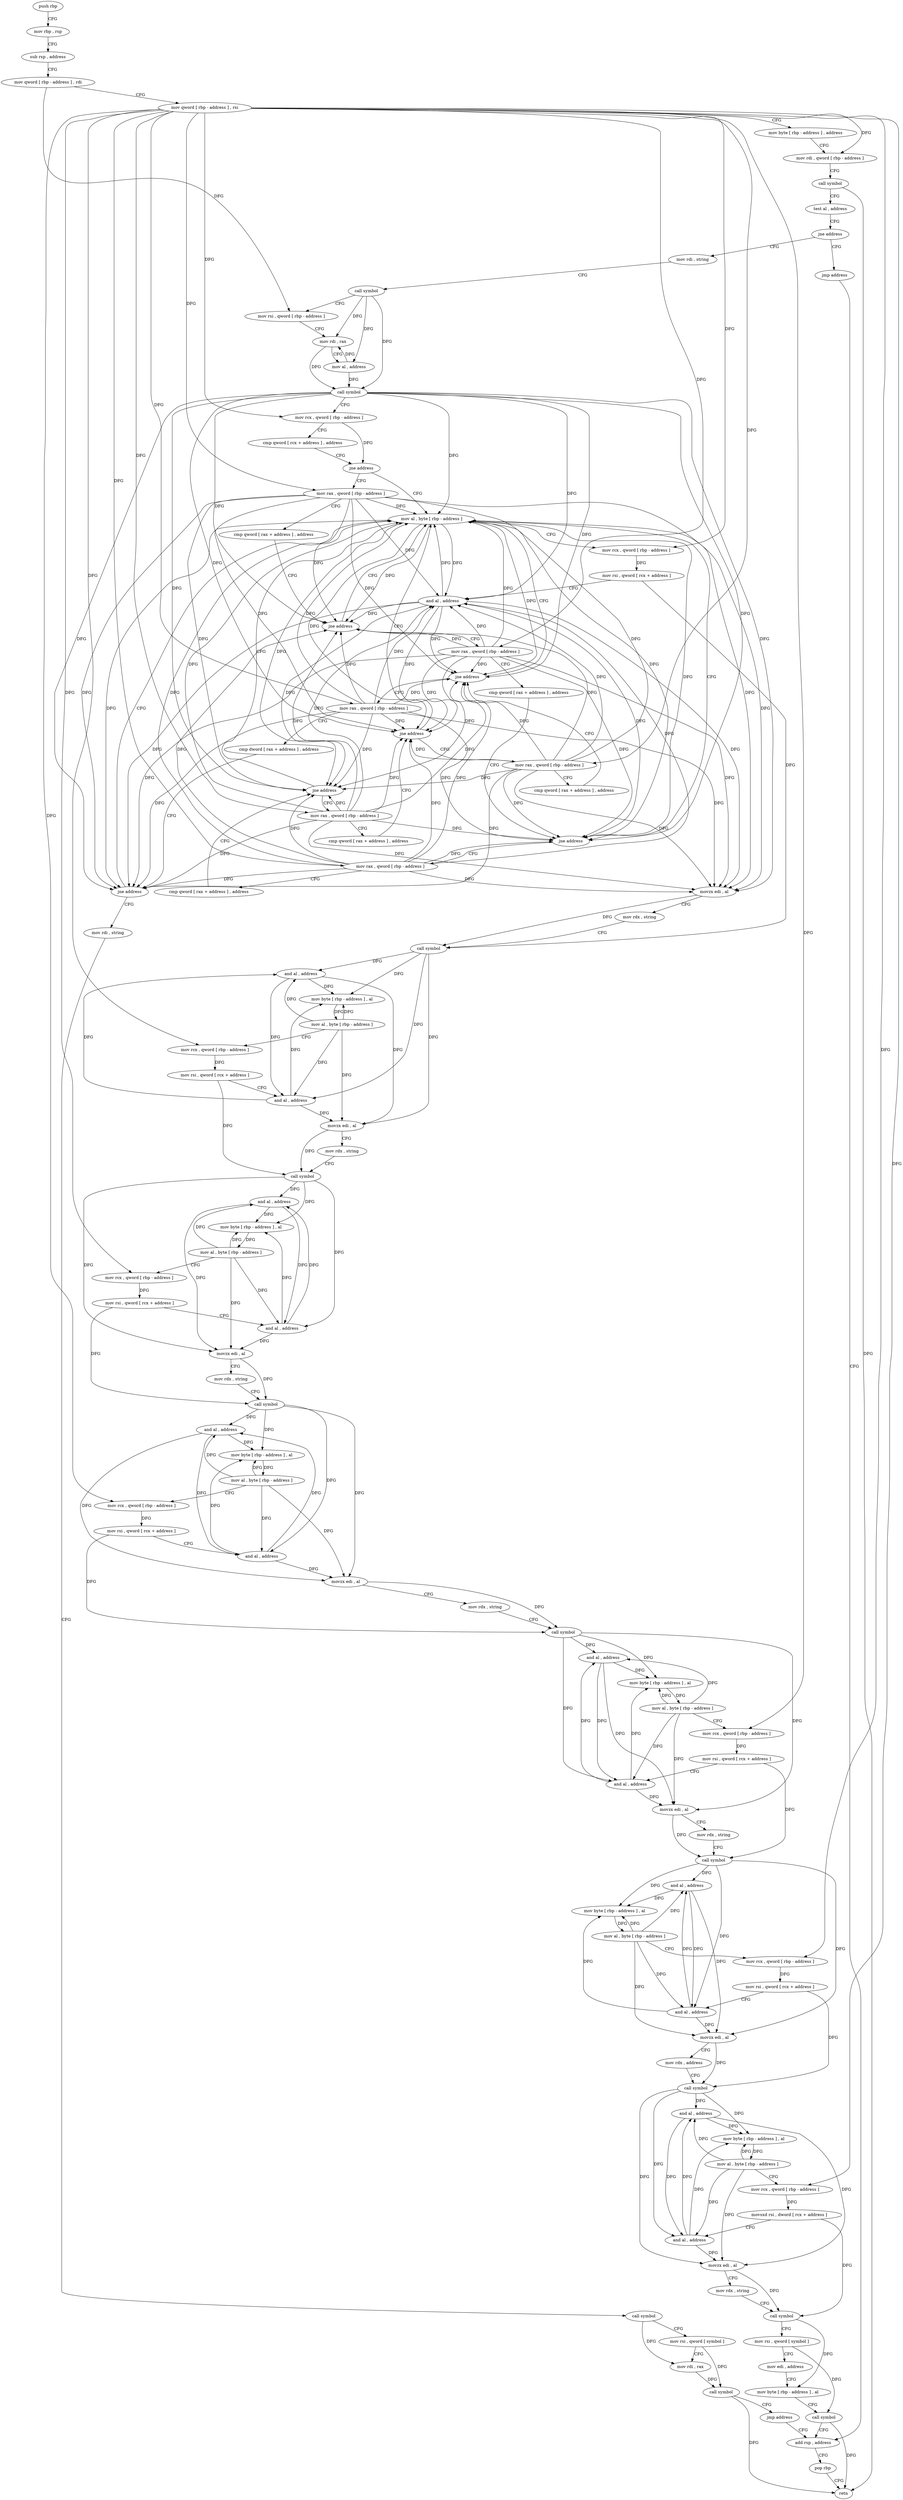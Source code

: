 digraph "func" {
"4396080" [label = "push rbp" ]
"4396081" [label = "mov rbp , rsp" ]
"4396084" [label = "sub rsp , address" ]
"4396088" [label = "mov qword [ rbp - address ] , rdi" ]
"4396092" [label = "mov qword [ rbp - address ] , rsi" ]
"4396096" [label = "mov byte [ rbp - address ] , address" ]
"4396100" [label = "mov rdi , qword [ rbp - address ]" ]
"4396104" [label = "call symbol" ]
"4396109" [label = "test al , address" ]
"4396111" [label = "jne address" ]
"4396122" [label = "mov rdi , string" ]
"4396117" [label = "jmp address" ]
"4396132" [label = "call symbol" ]
"4396137" [label = "mov rsi , qword [ rbp - address ]" ]
"4396141" [label = "mov rdi , rax" ]
"4396144" [label = "mov al , address" ]
"4396146" [label = "call symbol" ]
"4396151" [label = "mov rcx , qword [ rbp - address ]" ]
"4396155" [label = "cmp qword [ rcx + address ] , address" ]
"4396160" [label = "jne address" ]
"4396303" [label = "mov al , byte [ rbp - address ]" ]
"4396166" [label = "mov rax , qword [ rbp - address ]" ]
"4396583" [label = "add rsp , address" ]
"4396306" [label = "mov rcx , qword [ rbp - address ]" ]
"4396310" [label = "mov rsi , qword [ rcx + address ]" ]
"4396314" [label = "and al , address" ]
"4396316" [label = "movzx edi , al" ]
"4396319" [label = "mov rdx , string" ]
"4396329" [label = "call symbol" ]
"4396334" [label = "and al , address" ]
"4396336" [label = "mov byte [ rbp - address ] , al" ]
"4396339" [label = "mov al , byte [ rbp - address ]" ]
"4396342" [label = "mov rcx , qword [ rbp - address ]" ]
"4396346" [label = "mov rsi , qword [ rcx + address ]" ]
"4396350" [label = "and al , address" ]
"4396352" [label = "movzx edi , al" ]
"4396355" [label = "mov rdx , string" ]
"4396365" [label = "call symbol" ]
"4396370" [label = "and al , address" ]
"4396372" [label = "mov byte [ rbp - address ] , al" ]
"4396375" [label = "mov al , byte [ rbp - address ]" ]
"4396378" [label = "mov rcx , qword [ rbp - address ]" ]
"4396382" [label = "mov rsi , qword [ rcx + address ]" ]
"4396386" [label = "and al , address" ]
"4396388" [label = "movzx edi , al" ]
"4396391" [label = "mov rdx , string" ]
"4396401" [label = "call symbol" ]
"4396406" [label = "and al , address" ]
"4396408" [label = "mov byte [ rbp - address ] , al" ]
"4396411" [label = "mov al , byte [ rbp - address ]" ]
"4396414" [label = "mov rcx , qword [ rbp - address ]" ]
"4396418" [label = "mov rsi , qword [ rcx + address ]" ]
"4396425" [label = "and al , address" ]
"4396427" [label = "movzx edi , al" ]
"4396430" [label = "mov rdx , string" ]
"4396440" [label = "call symbol" ]
"4396445" [label = "and al , address" ]
"4396447" [label = "mov byte [ rbp - address ] , al" ]
"4396450" [label = "mov al , byte [ rbp - address ]" ]
"4396453" [label = "mov rcx , qword [ rbp - address ]" ]
"4396457" [label = "mov rsi , qword [ rcx + address ]" ]
"4396464" [label = "and al , address" ]
"4396466" [label = "movzx edi , al" ]
"4396469" [label = "mov rdx , string" ]
"4396479" [label = "call symbol" ]
"4396484" [label = "and al , address" ]
"4396486" [label = "mov byte [ rbp - address ] , al" ]
"4396489" [label = "mov al , byte [ rbp - address ]" ]
"4396492" [label = "mov rcx , qword [ rbp - address ]" ]
"4396496" [label = "mov rsi , qword [ rcx + address ]" ]
"4396503" [label = "and al , address" ]
"4396505" [label = "movzx edi , al" ]
"4396508" [label = "mov rdx , address" ]
"4396518" [label = "call symbol" ]
"4396523" [label = "and al , address" ]
"4396525" [label = "mov byte [ rbp - address ] , al" ]
"4396528" [label = "mov al , byte [ rbp - address ]" ]
"4396531" [label = "mov rcx , qword [ rbp - address ]" ]
"4396535" [label = "movsxd rsi , dword [ rcx + address ]" ]
"4396542" [label = "and al , address" ]
"4396544" [label = "movzx edi , al" ]
"4396547" [label = "mov rdx , string" ]
"4396557" [label = "call symbol" ]
"4396562" [label = "mov rsi , qword [ symbol ]" ]
"4396570" [label = "mov edi , address" ]
"4396575" [label = "mov byte [ rbp - address ] , al" ]
"4396578" [label = "call symbol" ]
"4396170" [label = "cmp qword [ rax + address ] , address" ]
"4396175" [label = "jne address" ]
"4396181" [label = "mov rax , qword [ rbp - address ]" ]
"4396587" [label = "pop rbp" ]
"4396588" [label = "retn" ]
"4396185" [label = "cmp qword [ rax + address ] , address" ]
"4396190" [label = "jne address" ]
"4396196" [label = "mov rax , qword [ rbp - address ]" ]
"4396200" [label = "cmp qword [ rax + address ] , address" ]
"4396208" [label = "jne address" ]
"4396214" [label = "mov rax , qword [ rbp - address ]" ]
"4396218" [label = "cmp qword [ rax + address ] , address" ]
"4396226" [label = "jne address" ]
"4396232" [label = "mov rax , qword [ rbp - address ]" ]
"4396236" [label = "cmp qword [ rax + address ] , address" ]
"4396244" [label = "jne address" ]
"4396250" [label = "mov rax , qword [ rbp - address ]" ]
"4396254" [label = "cmp dword [ rax + address ] , address" ]
"4396261" [label = "jne address" ]
"4396267" [label = "mov rdi , string" ]
"4396277" [label = "call symbol" ]
"4396282" [label = "mov rsi , qword [ symbol ]" ]
"4396290" [label = "mov rdi , rax" ]
"4396293" [label = "call symbol" ]
"4396298" [label = "jmp address" ]
"4396080" -> "4396081" [ label = "CFG" ]
"4396081" -> "4396084" [ label = "CFG" ]
"4396084" -> "4396088" [ label = "CFG" ]
"4396088" -> "4396092" [ label = "CFG" ]
"4396088" -> "4396137" [ label = "DFG" ]
"4396092" -> "4396096" [ label = "CFG" ]
"4396092" -> "4396100" [ label = "DFG" ]
"4396092" -> "4396151" [ label = "DFG" ]
"4396092" -> "4396306" [ label = "DFG" ]
"4396092" -> "4396342" [ label = "DFG" ]
"4396092" -> "4396378" [ label = "DFG" ]
"4396092" -> "4396414" [ label = "DFG" ]
"4396092" -> "4396453" [ label = "DFG" ]
"4396092" -> "4396492" [ label = "DFG" ]
"4396092" -> "4396531" [ label = "DFG" ]
"4396092" -> "4396166" [ label = "DFG" ]
"4396092" -> "4396181" [ label = "DFG" ]
"4396092" -> "4396196" [ label = "DFG" ]
"4396092" -> "4396214" [ label = "DFG" ]
"4396092" -> "4396232" [ label = "DFG" ]
"4396092" -> "4396250" [ label = "DFG" ]
"4396096" -> "4396100" [ label = "CFG" ]
"4396100" -> "4396104" [ label = "CFG" ]
"4396104" -> "4396109" [ label = "CFG" ]
"4396104" -> "4396588" [ label = "DFG" ]
"4396109" -> "4396111" [ label = "CFG" ]
"4396111" -> "4396122" [ label = "CFG" ]
"4396111" -> "4396117" [ label = "CFG" ]
"4396122" -> "4396132" [ label = "CFG" ]
"4396117" -> "4396583" [ label = "CFG" ]
"4396132" -> "4396137" [ label = "CFG" ]
"4396132" -> "4396141" [ label = "DFG" ]
"4396132" -> "4396144" [ label = "DFG" ]
"4396132" -> "4396146" [ label = "DFG" ]
"4396137" -> "4396141" [ label = "CFG" ]
"4396141" -> "4396144" [ label = "CFG" ]
"4396141" -> "4396146" [ label = "DFG" ]
"4396144" -> "4396146" [ label = "DFG" ]
"4396144" -> "4396141" [ label = "DFG" ]
"4396146" -> "4396151" [ label = "CFG" ]
"4396146" -> "4396303" [ label = "DFG" ]
"4396146" -> "4396314" [ label = "DFG" ]
"4396146" -> "4396316" [ label = "DFG" ]
"4396146" -> "4396175" [ label = "DFG" ]
"4396146" -> "4396190" [ label = "DFG" ]
"4396146" -> "4396208" [ label = "DFG" ]
"4396146" -> "4396226" [ label = "DFG" ]
"4396146" -> "4396244" [ label = "DFG" ]
"4396146" -> "4396261" [ label = "DFG" ]
"4396151" -> "4396155" [ label = "CFG" ]
"4396151" -> "4396160" [ label = "DFG" ]
"4396155" -> "4396160" [ label = "CFG" ]
"4396160" -> "4396303" [ label = "CFG" ]
"4396160" -> "4396166" [ label = "CFG" ]
"4396303" -> "4396306" [ label = "CFG" ]
"4396303" -> "4396314" [ label = "DFG" ]
"4396303" -> "4396316" [ label = "DFG" ]
"4396303" -> "4396175" [ label = "DFG" ]
"4396303" -> "4396190" [ label = "DFG" ]
"4396303" -> "4396208" [ label = "DFG" ]
"4396303" -> "4396226" [ label = "DFG" ]
"4396303" -> "4396244" [ label = "DFG" ]
"4396303" -> "4396261" [ label = "DFG" ]
"4396166" -> "4396170" [ label = "CFG" ]
"4396166" -> "4396303" [ label = "DFG" ]
"4396166" -> "4396314" [ label = "DFG" ]
"4396166" -> "4396316" [ label = "DFG" ]
"4396166" -> "4396175" [ label = "DFG" ]
"4396166" -> "4396190" [ label = "DFG" ]
"4396166" -> "4396208" [ label = "DFG" ]
"4396166" -> "4396226" [ label = "DFG" ]
"4396166" -> "4396244" [ label = "DFG" ]
"4396166" -> "4396261" [ label = "DFG" ]
"4396583" -> "4396587" [ label = "CFG" ]
"4396306" -> "4396310" [ label = "DFG" ]
"4396310" -> "4396314" [ label = "CFG" ]
"4396310" -> "4396329" [ label = "DFG" ]
"4396314" -> "4396316" [ label = "DFG" ]
"4396314" -> "4396303" [ label = "DFG" ]
"4396314" -> "4396175" [ label = "DFG" ]
"4396314" -> "4396190" [ label = "DFG" ]
"4396314" -> "4396208" [ label = "DFG" ]
"4396314" -> "4396226" [ label = "DFG" ]
"4396314" -> "4396244" [ label = "DFG" ]
"4396314" -> "4396261" [ label = "DFG" ]
"4396316" -> "4396319" [ label = "CFG" ]
"4396316" -> "4396329" [ label = "DFG" ]
"4396319" -> "4396329" [ label = "CFG" ]
"4396329" -> "4396334" [ label = "DFG" ]
"4396329" -> "4396336" [ label = "DFG" ]
"4396329" -> "4396350" [ label = "DFG" ]
"4396329" -> "4396352" [ label = "DFG" ]
"4396334" -> "4396336" [ label = "DFG" ]
"4396334" -> "4396350" [ label = "DFG" ]
"4396334" -> "4396352" [ label = "DFG" ]
"4396336" -> "4396339" [ label = "DFG" ]
"4396339" -> "4396342" [ label = "CFG" ]
"4396339" -> "4396334" [ label = "DFG" ]
"4396339" -> "4396336" [ label = "DFG" ]
"4396339" -> "4396350" [ label = "DFG" ]
"4396339" -> "4396352" [ label = "DFG" ]
"4396342" -> "4396346" [ label = "DFG" ]
"4396346" -> "4396350" [ label = "CFG" ]
"4396346" -> "4396365" [ label = "DFG" ]
"4396350" -> "4396352" [ label = "DFG" ]
"4396350" -> "4396334" [ label = "DFG" ]
"4396350" -> "4396336" [ label = "DFG" ]
"4396352" -> "4396355" [ label = "CFG" ]
"4396352" -> "4396365" [ label = "DFG" ]
"4396355" -> "4396365" [ label = "CFG" ]
"4396365" -> "4396370" [ label = "DFG" ]
"4396365" -> "4396372" [ label = "DFG" ]
"4396365" -> "4396386" [ label = "DFG" ]
"4396365" -> "4396388" [ label = "DFG" ]
"4396370" -> "4396372" [ label = "DFG" ]
"4396370" -> "4396386" [ label = "DFG" ]
"4396370" -> "4396388" [ label = "DFG" ]
"4396372" -> "4396375" [ label = "DFG" ]
"4396375" -> "4396378" [ label = "CFG" ]
"4396375" -> "4396370" [ label = "DFG" ]
"4396375" -> "4396372" [ label = "DFG" ]
"4396375" -> "4396386" [ label = "DFG" ]
"4396375" -> "4396388" [ label = "DFG" ]
"4396378" -> "4396382" [ label = "DFG" ]
"4396382" -> "4396386" [ label = "CFG" ]
"4396382" -> "4396401" [ label = "DFG" ]
"4396386" -> "4396388" [ label = "DFG" ]
"4396386" -> "4396370" [ label = "DFG" ]
"4396386" -> "4396372" [ label = "DFG" ]
"4396388" -> "4396391" [ label = "CFG" ]
"4396388" -> "4396401" [ label = "DFG" ]
"4396391" -> "4396401" [ label = "CFG" ]
"4396401" -> "4396406" [ label = "DFG" ]
"4396401" -> "4396408" [ label = "DFG" ]
"4396401" -> "4396425" [ label = "DFG" ]
"4396401" -> "4396427" [ label = "DFG" ]
"4396406" -> "4396408" [ label = "DFG" ]
"4396406" -> "4396425" [ label = "DFG" ]
"4396406" -> "4396427" [ label = "DFG" ]
"4396408" -> "4396411" [ label = "DFG" ]
"4396411" -> "4396414" [ label = "CFG" ]
"4396411" -> "4396406" [ label = "DFG" ]
"4396411" -> "4396408" [ label = "DFG" ]
"4396411" -> "4396425" [ label = "DFG" ]
"4396411" -> "4396427" [ label = "DFG" ]
"4396414" -> "4396418" [ label = "DFG" ]
"4396418" -> "4396425" [ label = "CFG" ]
"4396418" -> "4396440" [ label = "DFG" ]
"4396425" -> "4396427" [ label = "DFG" ]
"4396425" -> "4396406" [ label = "DFG" ]
"4396425" -> "4396408" [ label = "DFG" ]
"4396427" -> "4396430" [ label = "CFG" ]
"4396427" -> "4396440" [ label = "DFG" ]
"4396430" -> "4396440" [ label = "CFG" ]
"4396440" -> "4396445" [ label = "DFG" ]
"4396440" -> "4396447" [ label = "DFG" ]
"4396440" -> "4396464" [ label = "DFG" ]
"4396440" -> "4396466" [ label = "DFG" ]
"4396445" -> "4396447" [ label = "DFG" ]
"4396445" -> "4396464" [ label = "DFG" ]
"4396445" -> "4396466" [ label = "DFG" ]
"4396447" -> "4396450" [ label = "DFG" ]
"4396450" -> "4396453" [ label = "CFG" ]
"4396450" -> "4396445" [ label = "DFG" ]
"4396450" -> "4396447" [ label = "DFG" ]
"4396450" -> "4396464" [ label = "DFG" ]
"4396450" -> "4396466" [ label = "DFG" ]
"4396453" -> "4396457" [ label = "DFG" ]
"4396457" -> "4396464" [ label = "CFG" ]
"4396457" -> "4396479" [ label = "DFG" ]
"4396464" -> "4396466" [ label = "DFG" ]
"4396464" -> "4396445" [ label = "DFG" ]
"4396464" -> "4396447" [ label = "DFG" ]
"4396466" -> "4396469" [ label = "CFG" ]
"4396466" -> "4396479" [ label = "DFG" ]
"4396469" -> "4396479" [ label = "CFG" ]
"4396479" -> "4396484" [ label = "DFG" ]
"4396479" -> "4396486" [ label = "DFG" ]
"4396479" -> "4396503" [ label = "DFG" ]
"4396479" -> "4396505" [ label = "DFG" ]
"4396484" -> "4396486" [ label = "DFG" ]
"4396484" -> "4396503" [ label = "DFG" ]
"4396484" -> "4396505" [ label = "DFG" ]
"4396486" -> "4396489" [ label = "DFG" ]
"4396489" -> "4396492" [ label = "CFG" ]
"4396489" -> "4396484" [ label = "DFG" ]
"4396489" -> "4396486" [ label = "DFG" ]
"4396489" -> "4396503" [ label = "DFG" ]
"4396489" -> "4396505" [ label = "DFG" ]
"4396492" -> "4396496" [ label = "DFG" ]
"4396496" -> "4396503" [ label = "CFG" ]
"4396496" -> "4396518" [ label = "DFG" ]
"4396503" -> "4396505" [ label = "DFG" ]
"4396503" -> "4396484" [ label = "DFG" ]
"4396503" -> "4396486" [ label = "DFG" ]
"4396505" -> "4396508" [ label = "CFG" ]
"4396505" -> "4396518" [ label = "DFG" ]
"4396508" -> "4396518" [ label = "CFG" ]
"4396518" -> "4396523" [ label = "DFG" ]
"4396518" -> "4396525" [ label = "DFG" ]
"4396518" -> "4396542" [ label = "DFG" ]
"4396518" -> "4396544" [ label = "DFG" ]
"4396523" -> "4396525" [ label = "DFG" ]
"4396523" -> "4396542" [ label = "DFG" ]
"4396523" -> "4396544" [ label = "DFG" ]
"4396525" -> "4396528" [ label = "DFG" ]
"4396528" -> "4396531" [ label = "CFG" ]
"4396528" -> "4396523" [ label = "DFG" ]
"4396528" -> "4396525" [ label = "DFG" ]
"4396528" -> "4396542" [ label = "DFG" ]
"4396528" -> "4396544" [ label = "DFG" ]
"4396531" -> "4396535" [ label = "DFG" ]
"4396535" -> "4396542" [ label = "CFG" ]
"4396535" -> "4396557" [ label = "DFG" ]
"4396542" -> "4396544" [ label = "DFG" ]
"4396542" -> "4396523" [ label = "DFG" ]
"4396542" -> "4396525" [ label = "DFG" ]
"4396544" -> "4396547" [ label = "CFG" ]
"4396544" -> "4396557" [ label = "DFG" ]
"4396547" -> "4396557" [ label = "CFG" ]
"4396557" -> "4396562" [ label = "CFG" ]
"4396557" -> "4396575" [ label = "DFG" ]
"4396562" -> "4396570" [ label = "CFG" ]
"4396562" -> "4396578" [ label = "DFG" ]
"4396570" -> "4396575" [ label = "CFG" ]
"4396575" -> "4396578" [ label = "CFG" ]
"4396578" -> "4396583" [ label = "CFG" ]
"4396578" -> "4396588" [ label = "DFG" ]
"4396170" -> "4396175" [ label = "CFG" ]
"4396175" -> "4396303" [ label = "CFG" ]
"4396175" -> "4396181" [ label = "CFG" ]
"4396181" -> "4396185" [ label = "CFG" ]
"4396181" -> "4396303" [ label = "DFG" ]
"4396181" -> "4396314" [ label = "DFG" ]
"4396181" -> "4396316" [ label = "DFG" ]
"4396181" -> "4396175" [ label = "DFG" ]
"4396181" -> "4396190" [ label = "DFG" ]
"4396181" -> "4396208" [ label = "DFG" ]
"4396181" -> "4396226" [ label = "DFG" ]
"4396181" -> "4396244" [ label = "DFG" ]
"4396181" -> "4396261" [ label = "DFG" ]
"4396587" -> "4396588" [ label = "CFG" ]
"4396185" -> "4396190" [ label = "CFG" ]
"4396190" -> "4396303" [ label = "CFG" ]
"4396190" -> "4396196" [ label = "CFG" ]
"4396196" -> "4396200" [ label = "CFG" ]
"4396196" -> "4396303" [ label = "DFG" ]
"4396196" -> "4396314" [ label = "DFG" ]
"4396196" -> "4396316" [ label = "DFG" ]
"4396196" -> "4396175" [ label = "DFG" ]
"4396196" -> "4396190" [ label = "DFG" ]
"4396196" -> "4396208" [ label = "DFG" ]
"4396196" -> "4396226" [ label = "DFG" ]
"4396196" -> "4396244" [ label = "DFG" ]
"4396196" -> "4396261" [ label = "DFG" ]
"4396200" -> "4396208" [ label = "CFG" ]
"4396208" -> "4396303" [ label = "CFG" ]
"4396208" -> "4396214" [ label = "CFG" ]
"4396214" -> "4396218" [ label = "CFG" ]
"4396214" -> "4396303" [ label = "DFG" ]
"4396214" -> "4396314" [ label = "DFG" ]
"4396214" -> "4396316" [ label = "DFG" ]
"4396214" -> "4396175" [ label = "DFG" ]
"4396214" -> "4396190" [ label = "DFG" ]
"4396214" -> "4396208" [ label = "DFG" ]
"4396214" -> "4396226" [ label = "DFG" ]
"4396214" -> "4396244" [ label = "DFG" ]
"4396214" -> "4396261" [ label = "DFG" ]
"4396218" -> "4396226" [ label = "CFG" ]
"4396226" -> "4396303" [ label = "CFG" ]
"4396226" -> "4396232" [ label = "CFG" ]
"4396232" -> "4396236" [ label = "CFG" ]
"4396232" -> "4396303" [ label = "DFG" ]
"4396232" -> "4396314" [ label = "DFG" ]
"4396232" -> "4396316" [ label = "DFG" ]
"4396232" -> "4396175" [ label = "DFG" ]
"4396232" -> "4396190" [ label = "DFG" ]
"4396232" -> "4396208" [ label = "DFG" ]
"4396232" -> "4396226" [ label = "DFG" ]
"4396232" -> "4396244" [ label = "DFG" ]
"4396232" -> "4396261" [ label = "DFG" ]
"4396236" -> "4396244" [ label = "CFG" ]
"4396244" -> "4396303" [ label = "CFG" ]
"4396244" -> "4396250" [ label = "CFG" ]
"4396250" -> "4396254" [ label = "CFG" ]
"4396250" -> "4396303" [ label = "DFG" ]
"4396250" -> "4396314" [ label = "DFG" ]
"4396250" -> "4396316" [ label = "DFG" ]
"4396250" -> "4396175" [ label = "DFG" ]
"4396250" -> "4396190" [ label = "DFG" ]
"4396250" -> "4396208" [ label = "DFG" ]
"4396250" -> "4396226" [ label = "DFG" ]
"4396250" -> "4396244" [ label = "DFG" ]
"4396250" -> "4396261" [ label = "DFG" ]
"4396254" -> "4396261" [ label = "CFG" ]
"4396261" -> "4396303" [ label = "CFG" ]
"4396261" -> "4396267" [ label = "CFG" ]
"4396267" -> "4396277" [ label = "CFG" ]
"4396277" -> "4396282" [ label = "CFG" ]
"4396277" -> "4396290" [ label = "DFG" ]
"4396282" -> "4396290" [ label = "CFG" ]
"4396282" -> "4396293" [ label = "DFG" ]
"4396290" -> "4396293" [ label = "DFG" ]
"4396293" -> "4396298" [ label = "CFG" ]
"4396293" -> "4396588" [ label = "DFG" ]
"4396298" -> "4396583" [ label = "CFG" ]
}

